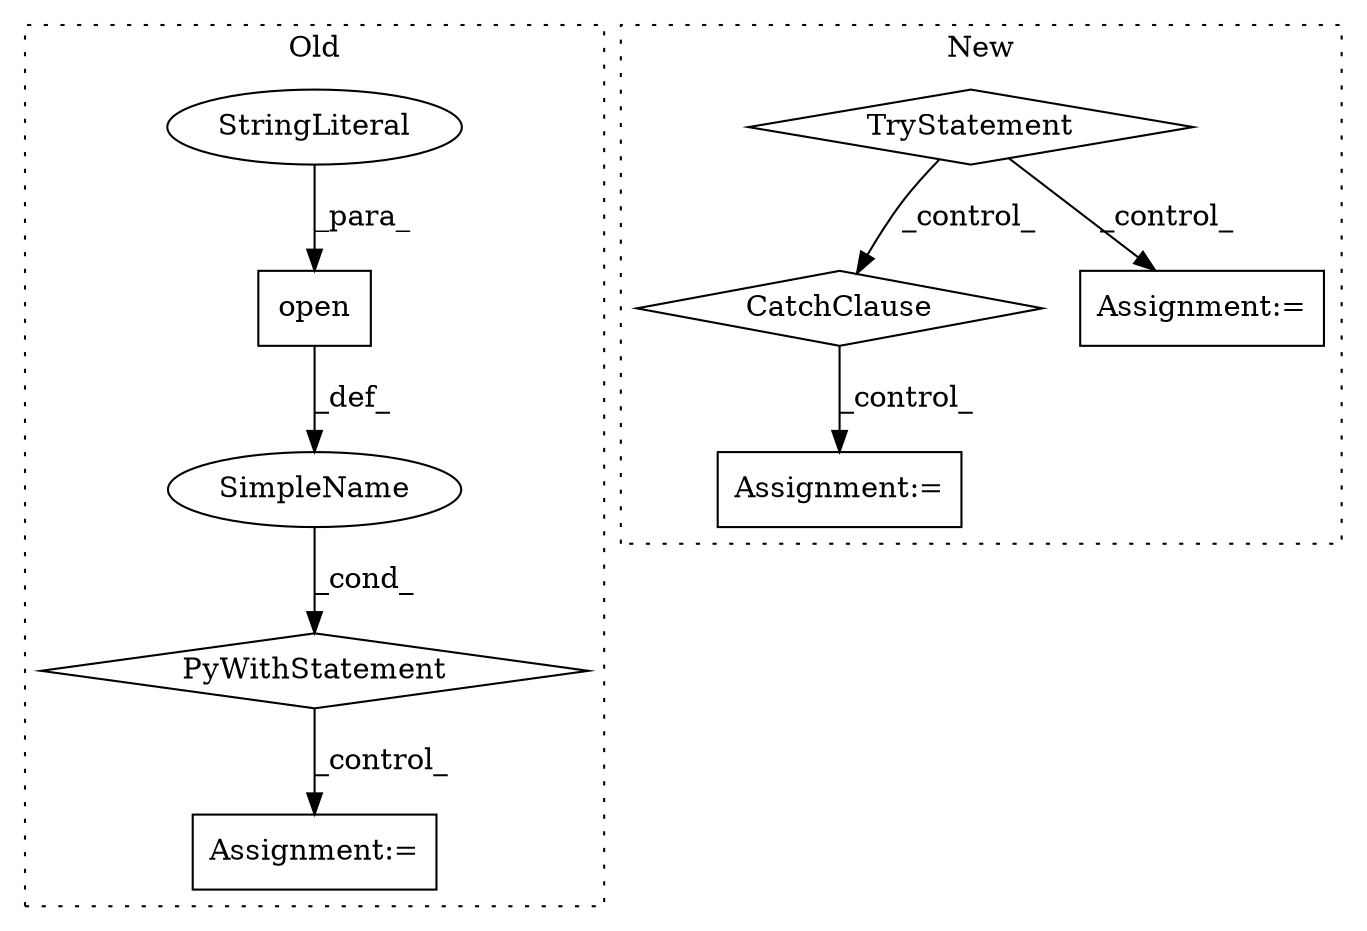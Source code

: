 digraph G {
subgraph cluster0 {
1 [label="open" a="32" s="1201,1223" l="5,1" shape="box"];
4 [label="StringLiteral" a="45" s="1219" l="4" shape="ellipse"];
7 [label="PyWithStatement" a="104" s="1191,1224" l="10,2" shape="diamond"];
8 [label="SimpleName" a="42" s="" l="" shape="ellipse"];
9 [label="Assignment:=" a="7" s="1265" l="1" shape="box"];
label = "Old";
style="dotted";
}
subgraph cluster1 {
2 [label="CatchClause" a="12" s="1454,1488" l="11,2" shape="diamond"];
3 [label="TryStatement" a="54" s="1417" l="4" shape="diamond"];
5 [label="Assignment:=" a="7" s="1434" l="1" shape="box"];
6 [label="Assignment:=" a="7" s="1503" l="1" shape="box"];
label = "New";
style="dotted";
}
1 -> 8 [label="_def_"];
2 -> 6 [label="_control_"];
3 -> 5 [label="_control_"];
3 -> 2 [label="_control_"];
4 -> 1 [label="_para_"];
7 -> 9 [label="_control_"];
8 -> 7 [label="_cond_"];
}